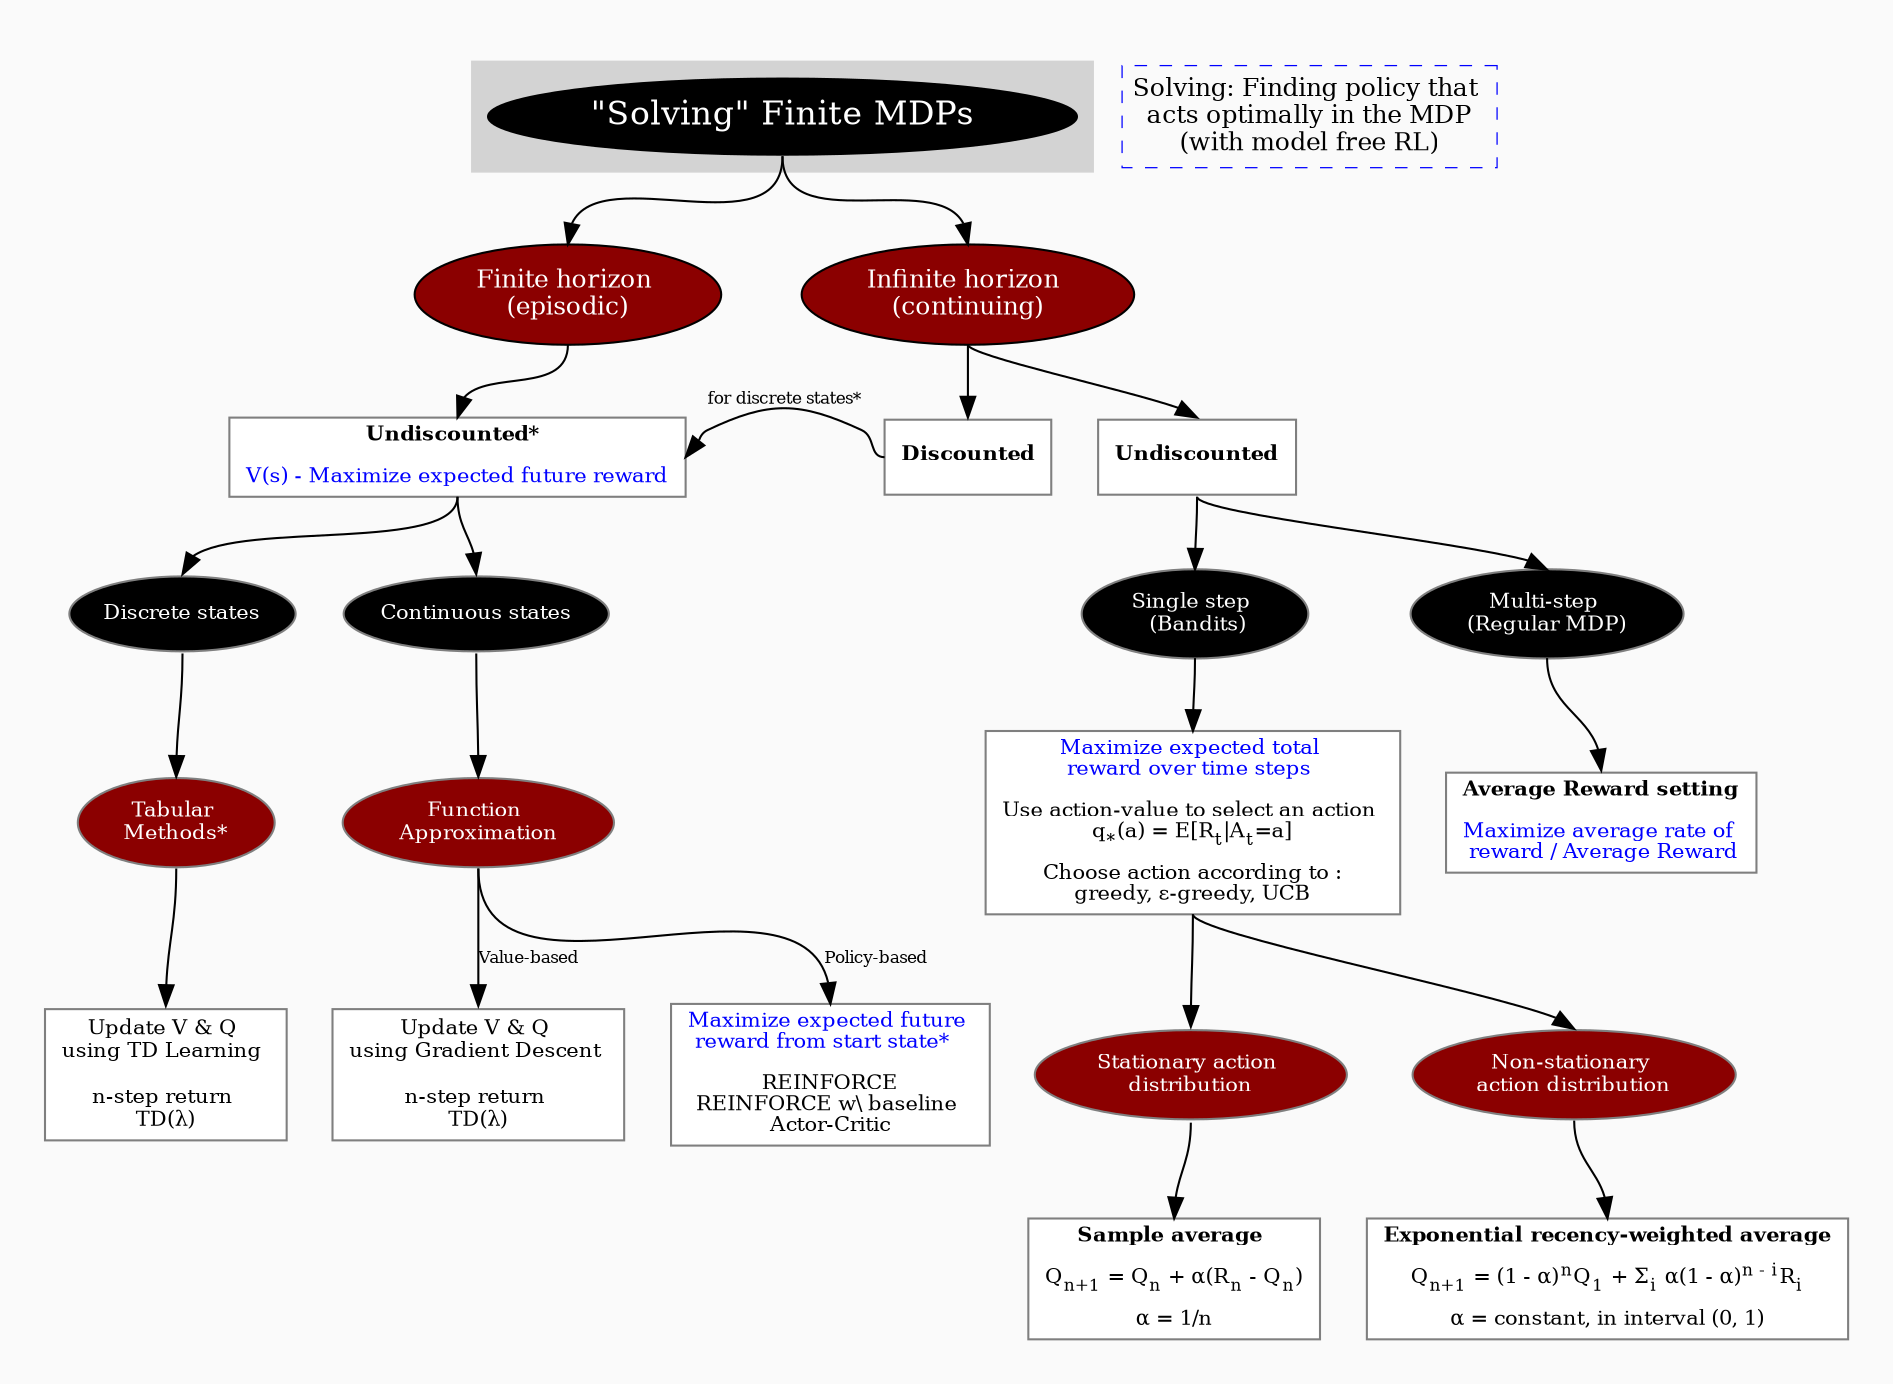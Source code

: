 digraph G {
splines=true
bgcolor=grey98
pad=0.3
style=filled
edge[minlen=2]
edge[headport=n, tailport=s, label=""]
node[style=filled, fontcolor=white]
ranksep=0.1
nodesep=0.3


// LEVEL 1
subgraph cluster_0 {
style=filled
color=lightgrey
fontsize=12
node[fillcolor=black, fontcolor=white, fontsize=16]
a1[label="\"Solving\" Finite MDPs"]
//label = "Solving \: finding policy that acts optimally\n in the MDP";
//labelloc = "b";
}


// LEVEL 2
node[fillcolor=red4, fontsize=12]
b1[label="Finite horizon \n(episodic)"]
node[fillcolor=red4, fontsize=12]
b2[label="Infinite horizon \n(continuing)"]
a1-> b1
a1-> b2


// LEVEL 3
node[fontcolor=black, fontsize=10]
node[shape=box, fillcolor=white, color=grey50]
c1[label=<<b>Undiscounted*</b> <br/><br/><font color="blue">V(s) - Maximize expected future reward</font>>]
node[shape=box, fillcolor=white, color=grey50]
c2[label=<<b>Discounted</b>>]
edge[headport=e, tailport=w, label="for discrete states*", fontsize=8]
c2-> c1[constraint=false]
node[shape=box, fillcolor=white, color=grey50]
c3[label=<<b>Undiscounted</b>>]
edge[headport=n, tailport=s, label="", style=filled]
b1-> c1
b2-> c2
b2-> c3


// LEVEL 4
node[style="filled", shape=ellipse, fillcolor=black, fontcolor=white, fontsize=10]
d1[label="Discrete states"]
node[style="filled", shape=ellipse, fillcolor=black, fontcolor=white, fontsize=10]
d2[label="Continuous states"]
c1-> d1
c1-> d2


// LEVEL 5
node[fillcolor=red4, fontcolor=white, fontsize=10]
e1[label="Tabular \nMethods\*"]
d1-> e1

node[fillcolor=red4, fontcolor=white, fontsize=10]
e2[label="Function \nApproximation"]
d2-> e2


// LEVEL 6
node[fillcolor=white, fontcolor=black, shape=box, fontsize=10]
f1[label="Update V & Q \nusing TD Learning \n \nn\-step return \nTD\(&lambda;\)"]
e1-> f1

node[fillcolor=white, fontcolor=black, shape=box, fontsize=10]
f2[label="Update V & Q \nusing Gradient Descent \n \nn\-step return \nTD\(&lambda;\)"]
edge[label="Value-based", fontsize=8]
e2-> f2

node[fillcolor=white, fontcolor=black, shape=box, fontsize=10]
f3[label=<
<font color="blue">Maximize expected future <br/>
reward from start state* </font> <br/><br/> REINFORCE <br/>REINFORCE w\ baseline <br/>Actor-Critic
>]
edge[label="Policy-based", fontsize=8]
e2-> f3


node[fillcolor=black, shape=ellipse, fontcolor=white, fontsize=10]
g1[label="Single step \n \(Bandits\)"]
edge[label="", minlen=2]
c3-> g1

node[fillcolor=black, shape=ellipse, fontcolor=white, fontsize=10]
g2[label="Multi\-step \n\(Regular MDP\)"]
edge[label="", minlen=2]
c3-> g2

//edge[headport=w, tailport=e, label="contextual bandits", fontsize=8]
//g1-> g2[constraint=false]

node[fillcolor=white, fontcolor=black, shape=box, fontsize=10]
h1[label=<<font color="blue">Maximize expected total <BR/>
reward over time steps </font><BR/><BR/>
Use action-value to select an action <BR/>
q<sub>*</sub>(a) = E[R<sub>t</sub>|A<sub>t</sub>=a]
<br/><br/>
Choose action according to :<br/>
greedy, &epsilon;-greedy, UCB
>]
edge[headport=n, tailport=s, label="", fontsize=8]
g1-> h1

node[style="filled", shape=ellipse, fillcolor=red4, fontcolor=white, fontsize=10]
i1[label="Stationary action \ndistribution"]
node[style="filled", shape=ellipse, fillcolor=red4, fontcolor=white, fontsize=10]
i2[label="Non-stationary \naction distribution"]
h1-> i1
h1-> i2

node[fillcolor=white, fontcolor=black, shape=box, fontsize=10]
j1[label=<
<B>Sample average</B> <BR/><BR/>
Q<sub>n+1</sub> = Q<sub>n</sub> + &alpha;(R<sub>n</sub> - Q<sub>n</sub>)
<BR/><BR/>
&alpha; = 1/n
>]
edge[label="", fontsize=8]
i1-> j1

node[fillcolor=white, fontcolor=black, shape=box, fontsize=10]
j2[label=<
<B>Exponential recency-weighted average</B><BR/><BR/>
Q<sub>n+1</sub> = (1 - &alpha;)<sup>n</sup>Q<sub>1</sub> + &Sigma;<sub>i</sub> &alpha;(1 - &alpha;)<sup>n - i</sup>R<sub>i</sub>
<BR/><BR/>
&alpha; = constant, in interval (0, 1)
>]
edge[label="", fontsize=8]
i2-> j2

node[fillcolor=white, fontcolor=black, shape=box, fontsize=10]
h2[label=<
<b>Average Reward setting</b>
<br/><br/>
<font color="blue">Maximize average rate of <br/> reward / Average Reward</font>
>]
edge[label="", fontsize=8]
g2-> h2

// REMARQUES EN BLEU
node[color=blue, shape=box, margin=0.07, fontcolor=black, fontsize=12, style="dashed", penwidth=0.6]
//edge[color=blue, arrowhead="none", xlabel="", style="dashed", penwidth=0.6]
 r1[label="Solving: Finding policy that \n acts optimally in the MDP \n(with model free RL)"]
// {rank=same;->r1}
// {rank=same;r1->[dir=back]}

}